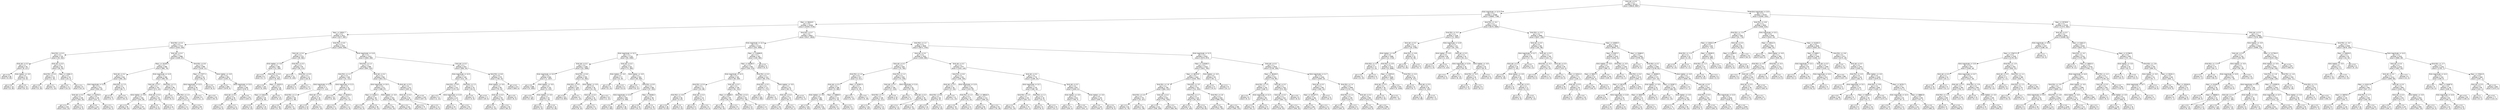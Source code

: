 digraph Tree {
node [shape=box, style="rounded", color="black", fontname="helvetica"] ;
edge [fontname="helvetica"] ;
0 [label="Emb std <= 0.3\ngini = 0.3\nsamples = 30723\nvalue = [39619, 9087]"] ;
1 [label="Emb magnitude <= 12.5\ngini = 0.4\nsamples = 15480\nvalue = [16683, 7786]"] ;
0 -> 1 [labeldistance=2.5, labelangle=45, headlabel="True"] ;
2 [label="Mass <= 28416.9\ngini = 0.5\nsamples = 10264\nvalue = [10404, 5726]"] ;
1 -> 2 ;
3 [label="Mass <= 19331.7\ngini = 0.3\nsamples = 3311\nvalue = [4277, 897]"] ;
2 -> 3 ;
4 [label="Emb PCA <= 0.4\ngini = 0.2\nsamples = 1719\nvalue = [2434, 249]"] ;
3 -> 4 ;
5 [label="Emb PCA <= 0.3\ngini = 0.3\nsamples = 133\nvalue = [34, 162]"] ;
4 -> 5 ;
6 [label="Emb std <= 0.2\ngini = 0.1\nsamples = 94\nvalue = [8, 127]"] ;
5 -> 6 ;
7 [label="gini = 0.0\nsamples = 60\nvalue = [0, 85]"] ;
6 -> 7 ;
8 [label="Emb median <= -0.0\ngini = 0.3\nsamples = 34\nvalue = [8, 42]"] ;
6 -> 8 ;
9 [label="gini = 0.0\nsamples = 19\nvalue = [0, 30]"] ;
8 -> 9 ;
10 [label="gini = 0.5\nsamples = 15\nvalue = [8, 12]"] ;
8 -> 10 ;
11 [label="Emb std <= 0.2\ngini = 0.5\nsamples = 39\nvalue = [26, 35]"] ;
5 -> 11 ;
12 [label="Emb PCA <= 0.4\ngini = 0.1\nsamples = 20\nvalue = [1, 32]"] ;
11 -> 12 ;
13 [label="gini = 0.0\nsamples = 12\nvalue = [0, 19]"] ;
12 -> 13 ;
14 [label="gini = 0.1\nsamples = 8\nvalue = [1, 13]"] ;
12 -> 14 ;
15 [label="Mass <= 13361.2\ngini = 0.2\nsamples = 19\nvalue = [25, 3]"] ;
11 -> 15 ;
16 [label="gini = 0.0\nsamples = 11\nvalue = [15, 0]"] ;
15 -> 16 ;
17 [label="gini = 0.4\nsamples = 8\nvalue = [10, 3]"] ;
15 -> 17 ;
18 [label="Emb std <= 0.2\ngini = 0.1\nsamples = 1586\nvalue = [2400, 87]"] ;
4 -> 18 ;
19 [label="Mass <= 15138.3\ngini = 0.1\nsamples = 690\nvalue = [982, 76]"] ;
18 -> 19 ;
20 [label="Emb std <= 0.2\ngini = 0.1\nsamples = 404\nvalue = [592, 26]"] ;
19 -> 20 ;
21 [label="Emb magnitude <= 11.5\ngini = 0.1\nsamples = 373\nvalue = [554, 19]"] ;
20 -> 21 ;
22 [label="Emb std <= 0.2\ngini = 0.1\nsamples = 228\nvalue = [333, 16]"] ;
21 -> 22 ;
23 [label="gini = 0.1\nsamples = 218\nvalue = [323, 13]"] ;
22 -> 23 ;
24 [label="gini = 0.4\nsamples = 10\nvalue = [10, 3]"] ;
22 -> 24 ;
25 [label="Mass <= 14276.3\ngini = 0.0\nsamples = 145\nvalue = [221, 3]"] ;
21 -> 25 ;
26 [label="gini = 0.0\nsamples = 122\nvalue = [189, 1]"] ;
25 -> 26 ;
27 [label="gini = 0.1\nsamples = 23\nvalue = [32, 2]"] ;
25 -> 27 ;
28 [label="Emb PCA <= 1.3\ngini = 0.3\nsamples = 31\nvalue = [38, 7]"] ;
20 -> 28 ;
29 [label="gini = 0.5\nsamples = 8\nvalue = [5, 7]"] ;
28 -> 29 ;
30 [label="gini = 0.0\nsamples = 23\nvalue = [33, 0]"] ;
28 -> 30 ;
31 [label="Emb magnitude <= 11.6\ngini = 0.2\nsamples = 286\nvalue = [390, 50]"] ;
19 -> 31 ;
32 [label="Emb std <= 0.2\ngini = 0.2\nsamples = 197\nvalue = [271, 43]"] ;
31 -> 32 ;
33 [label="Emb median <= -0.0\ngini = 0.2\nsamples = 162\nvalue = [234, 28]"] ;
32 -> 33 ;
34 [label="gini = 0.3\nsamples = 55\nvalue = [69, 15]"] ;
33 -> 34 ;
35 [label="gini = 0.1\nsamples = 107\nvalue = [165, 13]"] ;
33 -> 35 ;
36 [label="Emb std <= 0.2\ngini = 0.4\nsamples = 35\nvalue = [37, 15]"] ;
32 -> 36 ;
37 [label="gini = 0.5\nsamples = 11\nvalue = [10, 8]"] ;
36 -> 37 ;
38 [label="gini = 0.3\nsamples = 24\nvalue = [27, 7]"] ;
36 -> 38 ;
39 [label="Emb PCA <= 1.1\ngini = 0.1\nsamples = 89\nvalue = [119, 7]"] ;
31 -> 39 ;
40 [label="gini = 0.5\nsamples = 8\nvalue = [6, 5]"] ;
39 -> 40 ;
41 [label="Emb PCA <= 1.4\ngini = 0.0\nsamples = 81\nvalue = [113, 2]"] ;
39 -> 41 ;
42 [label="gini = 0.1\nsamples = 12\nvalue = [16, 1]"] ;
41 -> 42 ;
43 [label="gini = 0.0\nsamples = 69\nvalue = [97, 1]"] ;
41 -> 43 ;
44 [label="Emb PCA <= 0.6\ngini = 0.0\nsamples = 896\nvalue = [1418, 11]"] ;
18 -> 44 ;
45 [label="Mass <= 17077.1\ngini = 0.2\nsamples = 45\nvalue = [64, 6]"] ;
44 -> 45 ;
46 [label="Emb magnitude <= 12.3\ngini = 0.0\nsamples = 36\nvalue = [56, 1]"] ;
45 -> 46 ;
47 [label="gini = 0.2\nsamples = 8\nvalue = [11, 1]"] ;
46 -> 47 ;
48 [label="gini = 0.0\nsamples = 28\nvalue = [45, 0]"] ;
46 -> 48 ;
49 [label="gini = 0.5\nsamples = 9\nvalue = [8, 5]"] ;
45 -> 49 ;
50 [label="Emb median <= -0.0\ngini = 0.0\nsamples = 851\nvalue = [1354, 5]"] ;
44 -> 50 ;
51 [label="gini = 0.0\nsamples = 682\nvalue = [1076, 0]"] ;
50 -> 51 ;
52 [label="Emb magnitude <= 12.0\ngini = 0.0\nsamples = 169\nvalue = [278, 5]"] ;
50 -> 52 ;
53 [label="Emb std <= 0.2\ngini = 0.2\nsamples = 35\nvalue = [49, 5]"] ;
52 -> 53 ;
54 [label="gini = 0.0\nsamples = 14\nvalue = [20, 0]"] ;
53 -> 54 ;
55 [label="gini = 0.3\nsamples = 21\nvalue = [29, 5]"] ;
53 -> 55 ;
56 [label="gini = 0.0\nsamples = 134\nvalue = [229, 0]"] ;
52 -> 56 ;
57 [label="Emb PCA <= 0.5\ngini = 0.4\nsamples = 1592\nvalue = [1843, 648]"] ;
3 -> 57 ;
58 [label="Emb std <= 0.2\ngini = 0.2\nsamples = 279\nvalue = [39, 382]"] ;
57 -> 58 ;
59 [label="Emb median <= -0.0\ngini = 0.1\nsamples = 186\nvalue = [11, 269]"] ;
58 -> 59 ;
60 [label="gini = 0.5\nsamples = 8\nvalue = [5, 7]"] ;
59 -> 60 ;
61 [label="Emb PCA <= 0.4\ngini = 0.0\nsamples = 178\nvalue = [6, 262]"] ;
59 -> 61 ;
62 [label="gini = 0.0\nsamples = 135\nvalue = [0, 204]"] ;
61 -> 62 ;
63 [label="Mass <= 24323.4\ngini = 0.2\nsamples = 43\nvalue = [6, 58]"] ;
61 -> 63 ;
64 [label="Mass <= 21613.9\ngini = 0.2\nsamples = 29\nvalue = [6, 36]"] ;
63 -> 64 ;
65 [label="gini = 0.0\nsamples = 10\nvalue = [0, 15]"] ;
64 -> 65 ;
66 [label="gini = 0.3\nsamples = 19\nvalue = [6, 21]"] ;
64 -> 66 ;
67 [label="gini = 0.0\nsamples = 14\nvalue = [0, 22]"] ;
63 -> 67 ;
68 [label="Emb PCA <= 0.2\ngini = 0.3\nsamples = 93\nvalue = [28, 113]"] ;
58 -> 68 ;
69 [label="gini = 0.0\nsamples = 70\nvalue = [0, 105]"] ;
68 -> 69 ;
70 [label="Emb PCA <= 0.3\ngini = 0.3\nsamples = 23\nvalue = [28, 8]"] ;
68 -> 70 ;
71 [label="gini = 0.5\nsamples = 9\nvalue = [6, 7]"] ;
70 -> 71 ;
72 [label="gini = 0.1\nsamples = 14\nvalue = [22, 1]"] ;
70 -> 72 ;
73 [label="Emb magnitude <= 11.8\ngini = 0.2\nsamples = 1313\nvalue = [1804, 266]"] ;
57 -> 73 ;
74 [label="Emb PCA <= 1.4\ngini = 0.3\nsamples = 689\nvalue = [854, 232]"] ;
73 -> 74 ;
75 [label="Emb PCA <= 1.2\ngini = 0.3\nsamples = 108\nvalue = [31, 141]"] ;
74 -> 75 ;
76 [label="Emb magnitude <= 11.8\ngini = 0.1\nsamples = 77\nvalue = [7, 113]"] ;
75 -> 76 ;
77 [label="Emb PCA <= 1.1\ngini = 0.0\nsamples = 59\nvalue = [1, 89]"] ;
76 -> 77 ;
78 [label="gini = 0.0\nsamples = 50\nvalue = [0, 79]"] ;
77 -> 78 ;
79 [label="gini = 0.2\nsamples = 9\nvalue = [1, 10]"] ;
77 -> 79 ;
80 [label="Emb std <= 0.2\ngini = 0.3\nsamples = 18\nvalue = [6, 24]"] ;
76 -> 80 ;
81 [label="gini = 0.5\nsamples = 10\nvalue = [5, 9]"] ;
80 -> 81 ;
82 [label="gini = 0.1\nsamples = 8\nvalue = [1, 15]"] ;
80 -> 82 ;
83 [label="Emb magnitude <= 11.3\ngini = 0.5\nsamples = 31\nvalue = [24, 28]"] ;
75 -> 83 ;
84 [label="gini = 0.0\nsamples = 10\nvalue = [0, 16]"] ;
83 -> 84 ;
85 [label="Mass <= 25153.2\ngini = 0.4\nsamples = 21\nvalue = [24, 12]"] ;
83 -> 85 ;
86 [label="gini = 0.3\nsamples = 9\nvalue = [12, 3]"] ;
85 -> 86 ;
87 [label="gini = 0.5\nsamples = 12\nvalue = [12, 9]"] ;
85 -> 87 ;
88 [label="Emb std <= 0.2\ngini = 0.2\nsamples = 581\nvalue = [823, 91]"] ;
74 -> 88 ;
89 [label="Emb magnitude <= 10.4\ngini = 0.3\nsamples = 371\nvalue = [488, 87]"] ;
88 -> 89 ;
90 [label="Mass <= 21644.1\ngini = 0.4\nsamples = 48\nvalue = [54, 22]"] ;
89 -> 90 ;
91 [label="gini = 0.0\nsamples = 12\nvalue = [22, 0]"] ;
90 -> 91 ;
92 [label="gini = 0.5\nsamples = 36\nvalue = [32, 22]"] ;
90 -> 92 ;
93 [label="Emb median <= -0.0\ngini = 0.2\nsamples = 323\nvalue = [434, 65]"] ;
89 -> 93 ;
94 [label="gini = 0.3\nsamples = 99\nvalue = [132, 32]"] ;
93 -> 94 ;
95 [label="gini = 0.2\nsamples = 224\nvalue = [302, 33]"] ;
93 -> 95 ;
96 [label="Emb std <= 0.2\ngini = 0.0\nsamples = 210\nvalue = [335, 4]"] ;
88 -> 96 ;
97 [label="Emb std <= 0.2\ngini = 0.1\nsamples = 82\nvalue = [128, 4]"] ;
96 -> 97 ;
98 [label="gini = 0.0\nsamples = 70\nvalue = [112, 1]"] ;
97 -> 98 ;
99 [label="gini = 0.3\nsamples = 12\nvalue = [16, 3]"] ;
97 -> 99 ;
100 [label="gini = 0.0\nsamples = 128\nvalue = [207, 0]"] ;
96 -> 100 ;
101 [label="Emb std <= 0.2\ngini = 0.1\nsamples = 624\nvalue = [950, 34]"] ;
73 -> 101 ;
102 [label="Emb magnitude <= 12.0\ngini = 0.2\nsamples = 149\nvalue = [212, 19]"] ;
101 -> 102 ;
103 [label="Emb PCA <= 0.9\ngini = 0.1\nsamples = 124\nvalue = [179, 13]"] ;
102 -> 103 ;
104 [label="gini = 0.2\nsamples = 11\nvalue = [2, 12]"] ;
103 -> 104 ;
105 [label="Emb magnitude <= 11.9\ngini = 0.0\nsamples = 113\nvalue = [177, 1]"] ;
103 -> 105 ;
106 [label="gini = 0.1\nsamples = 20\nvalue = [33, 1]"] ;
105 -> 106 ;
107 [label="gini = 0.0\nsamples = 93\nvalue = [144, 0]"] ;
105 -> 107 ;
108 [label="Emb PCA <= 1.2\ngini = 0.3\nsamples = 25\nvalue = [33, 6]"] ;
102 -> 108 ;
109 [label="gini = 0.5\nsamples = 8\nvalue = [4, 6]"] ;
108 -> 109 ;
110 [label="gini = 0.0\nsamples = 17\nvalue = [29, 0]"] ;
108 -> 110 ;
111 [label="Emb PCA <= 0.8\ngini = 0.0\nsamples = 475\nvalue = [738, 15]"] ;
101 -> 111 ;
112 [label="Emb median <= -0.0\ngini = 0.3\nsamples = 58\nvalue = [79, 15]"] ;
111 -> 112 ;
113 [label="Emb std <= 0.2\ngini = 0.2\nsamples = 50\nvalue = [73, 10]"] ;
112 -> 113 ;
114 [label="gini = 0.5\nsamples = 14\nvalue = [13, 10]"] ;
113 -> 114 ;
115 [label="gini = 0.0\nsamples = 36\nvalue = [60, 0]"] ;
113 -> 115 ;
116 [label="gini = 0.5\nsamples = 8\nvalue = [6, 5]"] ;
112 -> 116 ;
117 [label="gini = 0.0\nsamples = 417\nvalue = [659, 0]"] ;
111 -> 117 ;
118 [label="Emb PCA <= 0.7\ngini = 0.5\nsamples = 6953\nvalue = [6127, 4829]"] ;
2 -> 118 ;
119 [label="Emb magnitude <= 12.4\ngini = 0.1\nsamples = 2118\nvalue = [253, 3066]"] ;
118 -> 119 ;
120 [label="Emb magnitude <= 12.2\ngini = 0.1\nsamples = 1716\nvalue = [94, 2583]"] ;
119 -> 120 ;
121 [label="Emb std <= 0.2\ngini = 0.0\nsamples = 1295\nvalue = [23, 1999]"] ;
120 -> 121 ;
122 [label="Emb magnitude <= 12.0\ngini = 0.0\nsamples = 840\nvalue = [1, 1307]"] ;
121 -> 122 ;
123 [label="gini = 0.0\nsamples = 698\nvalue = [0, 1092]"] ;
122 -> 123 ;
124 [label="Emb median <= -0.0\ngini = 0.0\nsamples = 142\nvalue = [1, 215]"] ;
122 -> 124 ;
125 [label="gini = 0.0\nsamples = 119\nvalue = [0, 181]"] ;
124 -> 125 ;
126 [label="Emb median <= -0.0\ngini = 0.1\nsamples = 23\nvalue = [1, 34]"] ;
124 -> 126 ;
127 [label="gini = 0.2\nsamples = 8\nvalue = [1, 8]"] ;
126 -> 127 ;
128 [label="gini = 0.0\nsamples = 15\nvalue = [0, 26]"] ;
126 -> 128 ;
129 [label="Emb PCA <= 0.6\ngini = 0.1\nsamples = 455\nvalue = [22, 692]"] ;
121 -> 129 ;
130 [label="Emb PCA <= 0.5\ngini = 0.0\nsamples = 429\nvalue = [1, 667]"] ;
129 -> 130 ;
131 [label="gini = 0.0\nsamples = 421\nvalue = [0, 654]"] ;
130 -> 131 ;
132 [label="gini = 0.1\nsamples = 8\nvalue = [1, 13]"] ;
130 -> 132 ;
133 [label="Emb median <= -0.0\ngini = 0.5\nsamples = 26\nvalue = [21, 25]"] ;
129 -> 133 ;
134 [label="Emb std <= 0.2\ngini = 0.5\nsamples = 16\nvalue = [19, 13]"] ;
133 -> 134 ;
135 [label="gini = 0.5\nsamples = 8\nvalue = [8, 10]"] ;
134 -> 135 ;
136 [label="gini = 0.3\nsamples = 8\nvalue = [11, 3]"] ;
134 -> 136 ;
137 [label="gini = 0.2\nsamples = 10\nvalue = [2, 12]"] ;
133 -> 137 ;
138 [label="Emb std <= 0.2\ngini = 0.2\nsamples = 421\nvalue = [71, 584]"] ;
120 -> 138 ;
139 [label="Emb median <= -0.0\ngini = 0.4\nsamples = 17\nvalue = [6, 20]"] ;
138 -> 139 ;
140 [label="gini = 0.0\nsamples = 9\nvalue = [0, 14]"] ;
139 -> 140 ;
141 [label="gini = 0.5\nsamples = 8\nvalue = [6, 6]"] ;
139 -> 141 ;
142 [label="Emb median <= -0.0\ngini = 0.2\nsamples = 404\nvalue = [65, 564]"] ;
138 -> 142 ;
143 [label="gini = 0.5\nsamples = 11\nvalue = [8, 11]"] ;
142 -> 143 ;
144 [label="Emb PCA <= 0.5\ngini = 0.2\nsamples = 393\nvalue = [57, 553]"] ;
142 -> 144 ;
145 [label="Emb magnitude <= 12.3\ngini = 0.0\nsamples = 355\nvalue = [5, 548]"] ;
144 -> 145 ;
146 [label="gini = 0.0\nsamples = 319\nvalue = [3, 493]"] ;
145 -> 146 ;
147 [label="gini = 0.1\nsamples = 36\nvalue = [2, 55]"] ;
145 -> 147 ;
148 [label="Mass <= 50336.2\ngini = 0.2\nsamples = 38\nvalue = [52, 5]"] ;
144 -> 148 ;
149 [label="gini = 0.0\nsamples = 20\nvalue = [31, 0]"] ;
148 -> 149 ;
150 [label="gini = 0.3\nsamples = 18\nvalue = [21, 5]"] ;
148 -> 150 ;
151 [label="Mass <= 114608.8\ngini = 0.4\nsamples = 402\nvalue = [159, 483]"] ;
119 -> 151 ;
152 [label="Mass <= 46459.3\ngini = 0.4\nsamples = 394\nvalue = [150, 479]"] ;
151 -> 152 ;
153 [label="Emb magnitude <= 12.4\ngini = 0.4\nsamples = 181\nvalue = [84, 200]"] ;
152 -> 153 ;
154 [label="Emb PCA <= 0.4\ngini = 0.3\nsamples = 72\nvalue = [23, 98]"] ;
153 -> 154 ;
155 [label="Emb PCA <= -0.0\ngini = 0.1\nsamples = 56\nvalue = [4, 97]"] ;
154 -> 155 ;
156 [label="gini = 0.0\nsamples = 46\nvalue = [0, 83]"] ;
155 -> 156 ;
157 [label="gini = 0.3\nsamples = 10\nvalue = [4, 14]"] ;
155 -> 157 ;
158 [label="Emb std <= 0.2\ngini = 0.1\nsamples = 16\nvalue = [19, 1]"] ;
154 -> 158 ;
159 [label="gini = 0.2\nsamples = 8\nvalue = [9, 1]"] ;
158 -> 159 ;
160 [label="gini = 0.0\nsamples = 8\nvalue = [10, 0]"] ;
158 -> 160 ;
161 [label="Emb std <= 0.2\ngini = 0.5\nsamples = 109\nvalue = [61, 102]"] ;
153 -> 161 ;
162 [label="Mass <= 43999.0\ngini = 0.5\nsamples = 59\nvalue = [44, 44]"] ;
161 -> 162 ;
163 [label="gini = 0.5\nsamples = 50\nvalue = [32, 42]"] ;
162 -> 163 ;
164 [label="gini = 0.2\nsamples = 9\nvalue = [12, 2]"] ;
162 -> 164 ;
165 [label="Emb PCA <= 0.2\ngini = 0.4\nsamples = 50\nvalue = [17, 58]"] ;
161 -> 165 ;
166 [label="gini = 0.0\nsamples = 37\nvalue = [0, 57]"] ;
165 -> 166 ;
167 [label="gini = 0.1\nsamples = 13\nvalue = [17, 1]"] ;
165 -> 167 ;
168 [label="Emb PCA <= 0.3\ngini = 0.3\nsamples = 213\nvalue = [66, 279]"] ;
152 -> 168 ;
169 [label="Emb PCA <= 0.1\ngini = 0.0\nsamples = 171\nvalue = [1, 274]"] ;
168 -> 169 ;
170 [label="gini = 0.0\nsamples = 163\nvalue = [0, 260]"] ;
169 -> 170 ;
171 [label="gini = 0.1\nsamples = 8\nvalue = [1, 14]"] ;
169 -> 171 ;
172 [label="Emb median <= -0.0\ngini = 0.1\nsamples = 42\nvalue = [65, 5]"] ;
168 -> 172 ;
173 [label="Emb std <= 0.2\ngini = 0.0\nsamples = 34\nvalue = [54, 1]"] ;
172 -> 173 ;
174 [label="gini = 0.0\nsamples = 26\nvalue = [44, 0]"] ;
173 -> 174 ;
175 [label="gini = 0.2\nsamples = 8\nvalue = [10, 1]"] ;
173 -> 175 ;
176 [label="gini = 0.4\nsamples = 8\nvalue = [11, 4]"] ;
172 -> 176 ;
177 [label="gini = 0.4\nsamples = 8\nvalue = [9, 4]"] ;
151 -> 177 ;
178 [label="Emb PCA <= 1.4\ngini = 0.4\nsamples = 4835\nvalue = [5874, 1763]"] ;
118 -> 178 ;
179 [label="Emb std <= 0.2\ngini = 0.5\nsamples = 1503\nvalue = [1504, 890]"] ;
178 -> 179 ;
180 [label="Emb std <= 0.2\ngini = 0.2\nsamples = 526\nvalue = [79, 760]"] ;
179 -> 180 ;
181 [label="Emb PCA <= 1.3\ngini = 0.0\nsamples = 317\nvalue = [5, 511]"] ;
180 -> 181 ;
182 [label="Emb std <= 0.2\ngini = 0.0\nsamples = 298\nvalue = [3, 480]"] ;
181 -> 182 ;
183 [label="Emb median <= -0.0\ngini = 0.0\nsamples = 282\nvalue = [1, 456]"] ;
182 -> 183 ;
184 [label="gini = 0.0\nsamples = 201\nvalue = [0, 331]"] ;
183 -> 184 ;
185 [label="gini = 0.0\nsamples = 81\nvalue = [1, 125]"] ;
183 -> 185 ;
186 [label="Mass <= 43809.5\ngini = 0.1\nsamples = 16\nvalue = [2, 24]"] ;
182 -> 186 ;
187 [label="gini = 0.0\nsamples = 8\nvalue = [0, 13]"] ;
186 -> 187 ;
188 [label="gini = 0.3\nsamples = 8\nvalue = [2, 11]"] ;
186 -> 188 ;
189 [label="Mass <= 42352.4\ngini = 0.1\nsamples = 19\nvalue = [2, 31]"] ;
181 -> 189 ;
190 [label="gini = 0.2\nsamples = 8\nvalue = [2, 13]"] ;
189 -> 190 ;
191 [label="gini = 0.0\nsamples = 11\nvalue = [0, 18]"] ;
189 -> 191 ;
192 [label="Emb PCA <= 1.2\ngini = 0.4\nsamples = 209\nvalue = [74, 249]"] ;
180 -> 192 ;
193 [label="Emb std <= 0.2\ngini = 0.1\nsamples = 156\nvalue = [17, 219]"] ;
192 -> 193 ;
194 [label="Emb PCA <= 1.1\ngini = 0.1\nsamples = 146\nvalue = [12, 211]"] ;
193 -> 194 ;
195 [label="gini = 0.1\nsamples = 131\nvalue = [6, 197]"] ;
194 -> 195 ;
196 [label="gini = 0.4\nsamples = 15\nvalue = [6, 14]"] ;
194 -> 196 ;
197 [label="gini = 0.5\nsamples = 10\nvalue = [5, 8]"] ;
193 -> 197 ;
198 [label="Emb magnitude <= 11.6\ngini = 0.5\nsamples = 53\nvalue = [57, 30]"] ;
192 -> 198 ;
199 [label="gini = 0.2\nsamples = 8\nvalue = [14, 2]"] ;
198 -> 199 ;
200 [label="Emb std <= 0.2\ngini = 0.5\nsamples = 45\nvalue = [43, 28]"] ;
198 -> 200 ;
201 [label="gini = 0.4\nsamples = 11\nvalue = [6, 13]"] ;
200 -> 201 ;
202 [label="gini = 0.4\nsamples = 34\nvalue = [37, 15]"] ;
200 -> 202 ;
203 [label="Emb std <= 0.2\ngini = 0.2\nsamples = 977\nvalue = [1425, 130]"] ;
179 -> 203 ;
204 [label="Emb PCA <= 0.9\ngini = 0.4\nsamples = 201\nvalue = [236, 105]"] ;
203 -> 204 ;
205 [label="Emb std <= 0.2\ngini = 0.4\nsamples = 40\nvalue = [17, 50]"] ;
204 -> 205 ;
206 [label="Emb PCA <= 0.8\ngini = 0.2\nsamples = 28\nvalue = [6, 37]"] ;
205 -> 206 ;
207 [label="gini = 0.0\nsamples = 15\nvalue = [0, 27]"] ;
206 -> 207 ;
208 [label="gini = 0.5\nsamples = 13\nvalue = [6, 10]"] ;
206 -> 208 ;
209 [label="gini = 0.5\nsamples = 12\nvalue = [11, 13]"] ;
205 -> 209 ;
210 [label="Emb magnitude <= 11.9\ngini = 0.3\nsamples = 161\nvalue = [219, 55]"] ;
204 -> 210 ;
211 [label="Emb PCA <= 1.2\ngini = 0.5\nsamples = 47\nvalue = [51, 32]"] ;
210 -> 211 ;
212 [label="gini = 0.5\nsamples = 33\nvalue = [31, 31]"] ;
211 -> 212 ;
213 [label="gini = 0.1\nsamples = 14\nvalue = [20, 1]"] ;
211 -> 213 ;
214 [label="Mass <= 49916.3\ngini = 0.2\nsamples = 114\nvalue = [168, 23]"] ;
210 -> 214 ;
215 [label="gini = 0.1\nsamples = 60\nvalue = [90, 5]"] ;
214 -> 215 ;
216 [label="gini = 0.3\nsamples = 54\nvalue = [78, 18]"] ;
214 -> 216 ;
217 [label="Emb std <= 0.2\ngini = 0.0\nsamples = 776\nvalue = [1189, 25]"] ;
203 -> 217 ;
218 [label="Emb magnitude <= 12.1\ngini = 0.1\nsamples = 119\nvalue = [185, 16]"] ;
217 -> 218 ;
219 [label="Emb PCA <= 1.0\ngini = 0.1\nsamples = 101\nvalue = [163, 11]"] ;
218 -> 219 ;
220 [label="gini = 0.3\nsamples = 31\nvalue = [41, 10]"] ;
219 -> 220 ;
221 [label="gini = 0.0\nsamples = 70\nvalue = [122, 1]"] ;
219 -> 221 ;
222 [label="Emb PCA <= 1.1\ngini = 0.3\nsamples = 18\nvalue = [22, 5]"] ;
218 -> 222 ;
223 [label="gini = 0.4\nsamples = 8\nvalue = [9, 4]"] ;
222 -> 223 ;
224 [label="gini = 0.1\nsamples = 10\nvalue = [13, 1]"] ;
222 -> 224 ;
225 [label="Emb std <= 0.2\ngini = 0.0\nsamples = 657\nvalue = [1004, 9]"] ;
217 -> 225 ;
226 [label="Emb median <= -0.0\ngini = 0.0\nsamples = 524\nvalue = [795, 5]"] ;
225 -> 226 ;
227 [label="gini = 0.0\nsamples = 177\nvalue = [254, 4]"] ;
226 -> 227 ;
228 [label="gini = 0.0\nsamples = 347\nvalue = [541, 1]"] ;
226 -> 228 ;
229 [label="Emb median <= -0.0\ngini = 0.0\nsamples = 133\nvalue = [209, 4]"] ;
225 -> 229 ;
230 [label="gini = 0.0\nsamples = 125\nvalue = [200, 1]"] ;
229 -> 230 ;
231 [label="gini = 0.4\nsamples = 8\nvalue = [9, 3]"] ;
229 -> 231 ;
232 [label="Emb magnitude <= 11.3\ngini = 0.3\nsamples = 3332\nvalue = [4370, 873]"] ;
178 -> 232 ;
233 [label="Mass <= 115336.0\ngini = 0.4\nsamples = 1516\nvalue = [1621, 765]"] ;
232 -> 233 ;
234 [label="Mass <= 48110.9\ngini = 0.4\nsamples = 1461\nvalue = [1528, 764]"] ;
233 -> 234 ;
235 [label="Emb PCA <= 1.8\ngini = 0.4\nsamples = 709\nvalue = [806, 310]"] ;
234 -> 235 ;
236 [label="Emb PCA <= 1.6\ngini = 0.2\nsamples = 78\nvalue = [15, 107]"] ;
235 -> 236 ;
237 [label="gini = 0.1\nsamples = 52\nvalue = [4, 79]"] ;
236 -> 237 ;
238 [label="gini = 0.4\nsamples = 26\nvalue = [11, 28]"] ;
236 -> 238 ;
239 [label="Emb std <= 0.2\ngini = 0.3\nsamples = 631\nvalue = [791, 203]"] ;
235 -> 239 ;
240 [label="gini = 0.5\nsamples = 214\nvalue = [208, 109]"] ;
239 -> 240 ;
241 [label="gini = 0.2\nsamples = 417\nvalue = [583, 94]"] ;
239 -> 241 ;
242 [label="Emb PCA <= 1.8\ngini = 0.5\nsamples = 752\nvalue = [722, 454]"] ;
234 -> 242 ;
243 [label="Emb PCA <= 1.7\ngini = 0.2\nsamples = 126\nvalue = [26, 162]"] ;
242 -> 243 ;
244 [label="gini = 0.0\nsamples = 70\nvalue = [0, 100]"] ;
243 -> 244 ;
245 [label="gini = 0.4\nsamples = 56\nvalue = [26, 62]"] ;
243 -> 245 ;
246 [label="Emb PCA <= 2.8\ngini = 0.4\nsamples = 626\nvalue = [696, 292]"] ;
242 -> 246 ;
247 [label="gini = 0.5\nsamples = 260\nvalue = [231, 191]"] ;
246 -> 247 ;
248 [label="gini = 0.3\nsamples = 366\nvalue = [465, 101]"] ;
246 -> 248 ;
249 [label="Emb median <= -0.0\ngini = 0.0\nsamples = 55\nvalue = [93, 1]"] ;
233 -> 249 ;
250 [label="gini = 0.0\nsamples = 47\nvalue = [79, 0]"] ;
249 -> 250 ;
251 [label="gini = 0.1\nsamples = 8\nvalue = [14, 1]"] ;
249 -> 251 ;
252 [label="Emb std <= 0.2\ngini = 0.1\nsamples = 1816\nvalue = [2749, 108]"] ;
232 -> 252 ;
253 [label="Mass <= 36100.0\ngini = 0.2\nsamples = 522\nvalue = [740, 85]"] ;
252 -> 253 ;
254 [label="Emb PCA <= 1.5\ngini = 0.1\nsamples = 104\nvalue = [168, 5]"] ;
253 -> 254 ;
255 [label="gini = 0.4\nsamples = 8\nvalue = [9, 3]"] ;
254 -> 255 ;
256 [label="Emb magnitude <= 11.4\ngini = 0.0\nsamples = 96\nvalue = [159, 2]"] ;
254 -> 256 ;
257 [label="gini = 0.1\nsamples = 39\nvalue = [61, 2]"] ;
256 -> 257 ;
258 [label="gini = 0.0\nsamples = 57\nvalue = [98, 0]"] ;
256 -> 258 ;
259 [label="Emb std <= 0.2\ngini = 0.2\nsamples = 418\nvalue = [572, 80]"] ;
253 -> 259 ;
260 [label="Emb std <= 0.2\ngini = 0.2\nsamples = 410\nvalue = [564, 74]"] ;
259 -> 260 ;
261 [label="gini = 0.3\nsamples = 161\nvalue = [218, 42]"] ;
260 -> 261 ;
262 [label="gini = 0.2\nsamples = 249\nvalue = [346, 32]"] ;
260 -> 262 ;
263 [label="gini = 0.5\nsamples = 8\nvalue = [8, 6]"] ;
259 -> 263 ;
264 [label="Emb magnitude <= 11.7\ngini = 0.0\nsamples = 1294\nvalue = [2009, 23]"] ;
252 -> 264 ;
265 [label="Emb std <= 0.2\ngini = 0.1\nsamples = 195\nvalue = [285, 10]"] ;
264 -> 265 ;
266 [label="Mass <= 107107.5\ngini = 0.0\nsamples = 181\nvalue = [266, 7]"] ;
265 -> 266 ;
267 [label="gini = 0.0\nsamples = 160\nvalue = [237, 3]"] ;
266 -> 267 ;
268 [label="gini = 0.2\nsamples = 21\nvalue = [29, 4]"] ;
266 -> 268 ;
269 [label="gini = 0.2\nsamples = 14\nvalue = [19, 3]"] ;
265 -> 269 ;
270 [label="Emb PCA <= 1.4\ngini = 0.0\nsamples = 1099\nvalue = [1724, 13]"] ;
264 -> 270 ;
271 [label="Emb PCA <= 1.4\ngini = 0.0\nsamples = 139\nvalue = [210, 5]"] ;
270 -> 271 ;
272 [label="gini = 0.0\nsamples = 131\nvalue = [200, 3]"] ;
271 -> 272 ;
273 [label="gini = 0.3\nsamples = 8\nvalue = [10, 2]"] ;
271 -> 273 ;
274 [label="Emb std <= 0.2\ngini = 0.0\nsamples = 960\nvalue = [1514, 8]"] ;
270 -> 274 ;
275 [label="gini = 0.0\nsamples = 264\nvalue = [410, 6]"] ;
274 -> 275 ;
276 [label="gini = 0.0\nsamples = 696\nvalue = [1104, 2]"] ;
274 -> 276 ;
277 [label="Emb PCA <= -0.2\ngini = 0.4\nsamples = 5216\nvalue = [6279, 2060]"] ;
1 -> 277 ;
278 [label="Emb PCA <= -0.4\ngini = 0.1\nsamples = 1236\nvalue = [72, 1901]"] ;
277 -> 278 ;
279 [label="Emb std <= 0.3\ngini = 0.0\nsamples = 1112\nvalue = [18, 1756]"] ;
278 -> 279 ;
280 [label="Emb median <= -0.0\ngini = 0.0\nsamples = 1089\nvalue = [12, 1720]"] ;
279 -> 280 ;
281 [label="Emb PCA <= -0.7\ngini = 0.2\nsamples = 17\nvalue = [3, 22]"] ;
280 -> 281 ;
282 [label="gini = 0.0\nsamples = 9\nvalue = [0, 15]"] ;
281 -> 282 ;
283 [label="gini = 0.4\nsamples = 8\nvalue = [3, 7]"] ;
281 -> 283 ;
284 [label="Emb PCA <= -0.5\ngini = 0.0\nsamples = 1072\nvalue = [9, 1698]"] ;
280 -> 284 ;
285 [label="Mass <= 12973.0\ngini = 0.0\nsamples = 1009\nvalue = [1, 1591]"] ;
284 -> 285 ;
286 [label="Emb std <= 0.3\ngini = 0.0\nsamples = 30\nvalue = [1, 42]"] ;
285 -> 286 ;
287 [label="gini = 0.0\nsamples = 21\nvalue = [0, 32]"] ;
286 -> 287 ;
288 [label="gini = 0.2\nsamples = 9\nvalue = [1, 10]"] ;
286 -> 288 ;
289 [label="gini = 0.0\nsamples = 979\nvalue = [0, 1549]"] ;
285 -> 289 ;
290 [label="Emb PCA <= -0.4\ngini = 0.1\nsamples = 63\nvalue = [8, 107]"] ;
284 -> 290 ;
291 [label="gini = 0.5\nsamples = 8\nvalue = [6, 7]"] ;
290 -> 291 ;
292 [label="Emb std <= 0.3\ngini = 0.0\nsamples = 55\nvalue = [2, 100]"] ;
290 -> 292 ;
293 [label="gini = 0.0\nsamples = 46\nvalue = [0, 89]"] ;
292 -> 293 ;
294 [label="gini = 0.3\nsamples = 9\nvalue = [2, 11]"] ;
292 -> 294 ;
295 [label="Emb PCA <= -0.8\ngini = 0.2\nsamples = 23\nvalue = [6, 36]"] ;
279 -> 295 ;
296 [label="gini = 0.0\nsamples = 15\nvalue = [0, 29]"] ;
295 -> 296 ;
297 [label="gini = 0.5\nsamples = 8\nvalue = [6, 7]"] ;
295 -> 297 ;
298 [label="Emb magnitude <= 12.8\ngini = 0.4\nsamples = 124\nvalue = [54, 145]"] ;
278 -> 298 ;
299 [label="Emb median <= -0.0\ngini = 0.0\nsamples = 80\nvalue = [1, 124]"] ;
298 -> 299 ;
300 [label="gini = 0.2\nsamples = 8\nvalue = [1, 9]"] ;
299 -> 300 ;
301 [label="gini = 0.0\nsamples = 72\nvalue = [0, 115]"] ;
299 -> 301 ;
302 [label="Emb std <= 0.3\ngini = 0.4\nsamples = 44\nvalue = [53, 21]"] ;
298 -> 302 ;
303 [label="Emb magnitude <= 12.9\ngini = 0.5\nsamples = 18\nvalue = [18, 15]"] ;
302 -> 303 ;
304 [label="gini = 0.4\nsamples = 8\nvalue = [10, 5]"] ;
303 -> 304 ;
305 [label="gini = 0.5\nsamples = 10\nvalue = [8, 10]"] ;
303 -> 305 ;
306 [label="Emb median <= -0.0\ngini = 0.2\nsamples = 26\nvalue = [35, 6]"] ;
302 -> 306 ;
307 [label="Emb PCA <= -0.3\ngini = 0.1\nsamples = 18\nvalue = [25, 1]"] ;
306 -> 307 ;
308 [label="gini = 0.0\nsamples = 10\nvalue = [17, 0]"] ;
307 -> 308 ;
309 [label="gini = 0.2\nsamples = 8\nvalue = [8, 1]"] ;
307 -> 309 ;
310 [label="gini = 0.4\nsamples = 8\nvalue = [10, 5]"] ;
306 -> 310 ;
311 [label="Emb PCA <= -0.1\ngini = 0.0\nsamples = 3980\nvalue = [6207, 159]"] ;
277 -> 311 ;
312 [label="Emb std <= 0.3\ngini = 0.5\nsamples = 160\nvalue = [161, 88]"] ;
311 -> 312 ;
313 [label="Emb magnitude <= 12.7\ngini = 0.3\nsamples = 55\nvalue = [17, 71]"] ;
312 -> 313 ;
314 [label="Emb std <= 0.2\ngini = 0.2\nsamples = 45\nvalue = [7, 60]"] ;
313 -> 314 ;
315 [label="gini = 0.0\nsamples = 20\nvalue = [0, 28]"] ;
314 -> 315 ;
316 [label="Emb median <= -0.0\ngini = 0.3\nsamples = 25\nvalue = [7, 32]"] ;
314 -> 316 ;
317 [label="gini = 0.4\nsamples = 8\nvalue = [4, 9]"] ;
316 -> 317 ;
318 [label="Emb std <= 0.2\ngini = 0.2\nsamples = 17\nvalue = [3, 23]"] ;
316 -> 318 ;
319 [label="gini = 0.4\nsamples = 8\nvalue = [3, 9]"] ;
318 -> 319 ;
320 [label="gini = 0.0\nsamples = 9\nvalue = [0, 14]"] ;
318 -> 320 ;
321 [label="gini = 0.5\nsamples = 10\nvalue = [10, 11]"] ;
313 -> 321 ;
322 [label="Emb std <= 0.3\ngini = 0.2\nsamples = 105\nvalue = [144, 17]"] ;
312 -> 322 ;
323 [label="Emb PCA <= -0.2\ngini = 0.5\nsamples = 20\nvalue = [19, 13]"] ;
322 -> 323 ;
324 [label="gini = 0.5\nsamples = 9\nvalue = [6, 9]"] ;
323 -> 324 ;
325 [label="gini = 0.4\nsamples = 11\nvalue = [13, 4]"] ;
323 -> 325 ;
326 [label="Emb std <= 0.3\ngini = 0.1\nsamples = 85\nvalue = [125, 4]"] ;
322 -> 326 ;
327 [label="gini = 0.2\nsamples = 13\nvalue = [19, 3]"] ;
326 -> 327 ;
328 [label="Mass <= 31512.4\ngini = 0.0\nsamples = 72\nvalue = [106, 1]"] ;
326 -> 328 ;
329 [label="gini = 0.0\nsamples = 46\nvalue = [76, 0]"] ;
328 -> 329 ;
330 [label="Emb std <= 0.3\ngini = 0.1\nsamples = 26\nvalue = [30, 1]"] ;
328 -> 330 ;
331 [label="gini = 0.2\nsamples = 8\nvalue = [8, 1]"] ;
330 -> 331 ;
332 [label="gini = 0.0\nsamples = 18\nvalue = [22, 0]"] ;
330 -> 332 ;
333 [label="Mass <= 23355.5\ngini = 0.0\nsamples = 3820\nvalue = [6046, 71]"] ;
311 -> 333 ;
334 [label="Mass <= 9197.2\ngini = 0.0\nsamples = 1420\nvalue = [2291, 6]"] ;
333 -> 334 ;
335 [label="Emb median <= -0.0\ngini = 0.0\nsamples = 237\nvalue = [380, 3]"] ;
334 -> 335 ;
336 [label="Mass <= 9051.2\ngini = 0.0\nsamples = 97\nvalue = [150, 3]"] ;
335 -> 336 ;
337 [label="gini = 0.0\nsamples = 89\nvalue = [140, 0]"] ;
336 -> 337 ;
338 [label="gini = 0.4\nsamples = 8\nvalue = [10, 3]"] ;
336 -> 338 ;
339 [label="gini = 0.0\nsamples = 140\nvalue = [230, 0]"] ;
335 -> 339 ;
340 [label="Emb PCA <= -0.0\ngini = 0.0\nsamples = 1183\nvalue = [1911, 3]"] ;
334 -> 340 ;
341 [label="gini = 0.2\nsamples = 8\nvalue = [10, 1]"] ;
340 -> 341 ;
342 [label="Emb PCA <= 0.2\ngini = 0.0\nsamples = 1175\nvalue = [1901, 2]"] ;
340 -> 342 ;
343 [label="Mass <= 18115.9\ngini = 0.0\nsamples = 124\nvalue = [185, 2]"] ;
342 -> 343 ;
344 [label="gini = 0.0\nsamples = 91\nvalue = [133, 0]"] ;
343 -> 344 ;
345 [label="Emb magnitude <= 12.8\ngini = 0.1\nsamples = 33\nvalue = [52, 2]"] ;
343 -> 345 ;
346 [label="gini = 0.2\nsamples = 10\nvalue = [13, 2]"] ;
345 -> 346 ;
347 [label="gini = 0.0\nsamples = 23\nvalue = [39, 0]"] ;
345 -> 347 ;
348 [label="gini = 0.0\nsamples = 1051\nvalue = [1716, 0]"] ;
342 -> 348 ;
349 [label="Mass <= 23460.0\ngini = 0.0\nsamples = 2400\nvalue = [3755, 65]"] ;
333 -> 349 ;
350 [label="gini = 0.4\nsamples = 8\nvalue = [9, 3]"] ;
349 -> 350 ;
351 [label="Emb PCA <= 0.1\ngini = 0.0\nsamples = 2392\nvalue = [3746, 62]"] ;
349 -> 351 ;
352 [label="Mass <= 28285.5\ngini = 0.3\nsamples = 175\nvalue = [237, 43]"] ;
351 -> 352 ;
353 [label="Emb median <= -0.0\ngini = 0.1\nsamples = 32\nvalue = [49, 3]"] ;
352 -> 353 ;
354 [label="Mass <= 26437.9\ngini = 0.0\nsamples = 24\nvalue = [40, 1]"] ;
353 -> 354 ;
355 [label="gini = 0.0\nsamples = 16\nvalue = [26, 0]"] ;
354 -> 355 ;
356 [label="gini = 0.1\nsamples = 8\nvalue = [14, 1]"] ;
354 -> 356 ;
357 [label="gini = 0.3\nsamples = 8\nvalue = [9, 2]"] ;
353 -> 357 ;
358 [label="Mass <= 32287.2\ngini = 0.3\nsamples = 143\nvalue = [188, 40]"] ;
352 -> 358 ;
359 [label="gini = 0.5\nsamples = 13\nvalue = [12, 10]"] ;
358 -> 359 ;
360 [label="Emb median <= -0.0\ngini = 0.2\nsamples = 130\nvalue = [176, 30]"] ;
358 -> 360 ;
361 [label="gini = 0.1\nsamples = 71\nvalue = [114, 7]"] ;
360 -> 361 ;
362 [label="gini = 0.4\nsamples = 59\nvalue = [62, 23]"] ;
360 -> 362 ;
363 [label="Emb median <= -0.0\ngini = 0.0\nsamples = 2217\nvalue = [3509, 19]"] ;
351 -> 363 ;
364 [label="gini = 0.1\nsamples = 10\nvalue = [17, 1]"] ;
363 -> 364 ;
365 [label="Emb std <= 0.2\ngini = 0.0\nsamples = 2207\nvalue = [3492, 18]"] ;
363 -> 365 ;
366 [label="Emb PCA <= 0.3\ngini = 0.1\nsamples = 161\nvalue = [264, 10]"] ;
365 -> 366 ;
367 [label="gini = 0.5\nsamples = 9\nvalue = [8, 7]"] ;
366 -> 367 ;
368 [label="gini = 0.0\nsamples = 152\nvalue = [256, 3]"] ;
366 -> 368 ;
369 [label="Emb magnitude <= 12.5\ngini = 0.0\nsamples = 2046\nvalue = [3228, 8]"] ;
365 -> 369 ;
370 [label="gini = 0.0\nsamples = 97\nvalue = [154, 2]"] ;
369 -> 370 ;
371 [label="gini = 0.0\nsamples = 1949\nvalue = [3074, 6]"] ;
369 -> 371 ;
372 [label="Emb magnitude <= 13.5\ngini = 0.1\nsamples = 15243\nvalue = [22936, 1301]"] ;
0 -> 372 [labeldistance=2.5, labelangle=-45, headlabel="False"] ;
373 [label="Emb PCA <= -0.8\ngini = 0.2\nsamples = 4004\nvalue = [5465, 819]"] ;
372 -> 373 ;
374 [label="Emb PCA <= -1.0\ngini = 0.1\nsamples = 509\nvalue = [41, 776]"] ;
373 -> 374 ;
375 [label="Mass <= 15324.2\ngini = 0.0\nsamples = 443\nvalue = [7, 715]"] ;
374 -> 375 ;
376 [label="Emb PCA <= -1.4\ngini = 0.2\nsamples = 23\nvalue = [4, 25]"] ;
375 -> 376 ;
377 [label="gini = 0.0\nsamples = 11\nvalue = [0, 14]"] ;
376 -> 377 ;
378 [label="gini = 0.4\nsamples = 12\nvalue = [4, 11]"] ;
376 -> 378 ;
379 [label="Mass <= 25035.5\ngini = 0.0\nsamples = 420\nvalue = [3, 690]"] ;
375 -> 379 ;
380 [label="Emb PCA <= -1.2\ngini = 0.1\nsamples = 47\nvalue = [3, 71]"] ;
379 -> 380 ;
381 [label="gini = 0.0\nsamples = 39\nvalue = [0, 62]"] ;
380 -> 381 ;
382 [label="gini = 0.4\nsamples = 8\nvalue = [3, 9]"] ;
380 -> 382 ;
383 [label="gini = 0.0\nsamples = 373\nvalue = [0, 619]"] ;
379 -> 383 ;
384 [label="Emb std <= 0.3\ngini = 0.5\nsamples = 66\nvalue = [34, 61]"] ;
374 -> 384 ;
385 [label="Mass <= 21083.5\ngini = 0.1\nsamples = 46\nvalue = [4, 61]"] ;
384 -> 385 ;
386 [label="gini = 0.5\nsamples = 8\nvalue = [4, 6]"] ;
385 -> 386 ;
387 [label="gini = 0.0\nsamples = 38\nvalue = [0, 55]"] ;
385 -> 387 ;
388 [label="gini = 0.0\nsamples = 20\nvalue = [30, 0]"] ;
384 -> 388 ;
389 [label="Emb magnitude <= 13.1\ngini = 0.0\nsamples = 3495\nvalue = [5424, 43]"] ;
373 -> 389 ;
390 [label="Mass <= 23512.3\ngini = 0.1\nsamples = 565\nvalue = [869, 23]"] ;
389 -> 390 ;
391 [label="gini = 0.0\nsamples = 200\nvalue = [320, 0]"] ;
390 -> 391 ;
392 [label="Emb median <= -0.0\ngini = 0.1\nsamples = 365\nvalue = [549, 23]"] ;
390 -> 392 ;
393 [label="Emb PCA <= -0.5\ngini = 0.1\nsamples = 243\nvalue = [375, 10]"] ;
392 -> 393 ;
394 [label="gini = 0.4\nsamples = 8\nvalue = [3, 9]"] ;
393 -> 394 ;
395 [label="Emb std <= 0.3\ngini = 0.0\nsamples = 235\nvalue = [372, 1]"] ;
393 -> 395 ;
396 [label="Emb std <= 0.3\ngini = 0.0\nsamples = 28\nvalue = [42, 1]"] ;
395 -> 396 ;
397 [label="gini = 0.0\nsamples = 20\nvalue = [27, 0]"] ;
396 -> 397 ;
398 [label="gini = 0.1\nsamples = 8\nvalue = [15, 1]"] ;
396 -> 398 ;
399 [label="gini = 0.0\nsamples = 207\nvalue = [330, 0]"] ;
395 -> 399 ;
400 [label="Emb PCA <= -0.4\ngini = 0.1\nsamples = 122\nvalue = [174, 13]"] ;
392 -> 400 ;
401 [label="gini = 0.0\nsamples = 8\nvalue = [0, 13]"] ;
400 -> 401 ;
402 [label="gini = 0.0\nsamples = 114\nvalue = [174, 0]"] ;
400 -> 402 ;
403 [label="Mass <= 31203.3\ngini = 0.0\nsamples = 2930\nvalue = [4555, 20]"] ;
389 -> 403 ;
404 [label="Mass <= 5495.1\ngini = 0.0\nsamples = 1459\nvalue = [2282, 2]"] ;
403 -> 404 ;
405 [label="Emb magnitude <= 13.1\ngini = 0.0\nsamples = 64\nvalue = [91, 1]"] ;
404 -> 405 ;
406 [label="gini = 0.2\nsamples = 8\nvalue = [8, 1]"] ;
405 -> 406 ;
407 [label="gini = 0.0\nsamples = 56\nvalue = [83, 0]"] ;
405 -> 407 ;
408 [label="Emb std <= 0.3\ngini = 0.0\nsamples = 1395\nvalue = [2191, 1]"] ;
404 -> 408 ;
409 [label="Emb magnitude <= 13.2\ngini = 0.0\nsamples = 513\nvalue = [764, 1]"] ;
408 -> 409 ;
410 [label="gini = 0.0\nsamples = 505\nvalue = [752, 0]"] ;
409 -> 410 ;
411 [label="gini = 0.1\nsamples = 8\nvalue = [12, 1]"] ;
409 -> 411 ;
412 [label="gini = 0.0\nsamples = 882\nvalue = [1427, 0]"] ;
408 -> 412 ;
413 [label="Emb PCA <= -0.8\ngini = 0.0\nsamples = 1471\nvalue = [2273, 18]"] ;
403 -> 413 ;
414 [label="gini = 0.5\nsamples = 14\nvalue = [12, 9]"] ;
413 -> 414 ;
415 [label="Emb std <= 0.3\ngini = 0.0\nsamples = 1457\nvalue = [2261, 9]"] ;
413 -> 415 ;
416 [label="Emb PCA <= -0.3\ngini = 0.0\nsamples = 122\nvalue = [182, 3]"] ;
415 -> 416 ;
417 [label="gini = 0.3\nsamples = 8\nvalue = [10, 2]"] ;
416 -> 417 ;
418 [label="Emb magnitude <= 13.1\ngini = 0.0\nsamples = 114\nvalue = [172, 1]"] ;
416 -> 418 ;
419 [label="gini = 0.0\nsamples = 106\nvalue = [162, 0]"] ;
418 -> 419 ;
420 [label="gini = 0.2\nsamples = 8\nvalue = [10, 1]"] ;
418 -> 420 ;
421 [label="Emb median <= -0.0\ngini = 0.0\nsamples = 1335\nvalue = [2079, 6]"] ;
415 -> 421 ;
422 [label="Emb PCA <= -0.6\ngini = 0.0\nsamples = 838\nvalue = [1305, 1]"] ;
421 -> 422 ;
423 [label="Mass <= 40633.4\ngini = 0.1\nsamples = 26\nvalue = [32, 1]"] ;
422 -> 423 ;
424 [label="gini = 0.2\nsamples = 8\nvalue = [9, 1]"] ;
423 -> 424 ;
425 [label="gini = 0.0\nsamples = 18\nvalue = [23, 0]"] ;
423 -> 425 ;
426 [label="gini = 0.0\nsamples = 812\nvalue = [1273, 0]"] ;
422 -> 426 ;
427 [label="Mass <= 34751.7\ngini = 0.0\nsamples = 497\nvalue = [774, 5]"] ;
421 -> 427 ;
428 [label="Emb magnitude <= 13.3\ngini = 0.1\nsamples = 43\nvalue = [67, 3]"] ;
427 -> 428 ;
429 [label="gini = 0.0\nsamples = 29\nvalue = [45, 1]"] ;
428 -> 429 ;
430 [label="gini = 0.2\nsamples = 14\nvalue = [22, 2]"] ;
428 -> 430 ;
431 [label="Mass <= 48864.8\ngini = 0.0\nsamples = 454\nvalue = [707, 2]"] ;
427 -> 431 ;
432 [label="gini = 0.0\nsamples = 141\nvalue = [222, 2]"] ;
431 -> 432 ;
433 [label="gini = 0.0\nsamples = 313\nvalue = [485, 0]"] ;
431 -> 433 ;
434 [label="Mass <= 25728.9\ngini = 0.1\nsamples = 11239\nvalue = [17471, 482]"] ;
372 -> 434 ;
435 [label="Emb std <= 0.3\ngini = 0.0\nsamples = 6540\nvalue = [10395, 94]"] ;
434 -> 435 ;
436 [label="Emb magnitude <= 13.9\ngini = 0.0\nsamples = 1347\nvalue = [2188, 43]"] ;
435 -> 436 ;
437 [label="Mass <= 17947.9\ngini = 0.0\nsamples = 1339\nvalue = [2178, 40]"] ;
436 -> 437 ;
438 [label="Emb magnitude <= 13.5\ngini = 0.0\nsamples = 937\nvalue = [1548, 18]"] ;
437 -> 438 ;
439 [label="Emb std <= 0.3\ngini = 0.1\nsamples = 24\nvalue = [34, 2]"] ;
438 -> 439 ;
440 [label="gini = 0.0\nsamples = 16\nvalue = [22, 0]"] ;
439 -> 440 ;
441 [label="gini = 0.2\nsamples = 8\nvalue = [12, 2]"] ;
439 -> 441 ;
442 [label="Emb magnitude <= 13.7\ngini = 0.0\nsamples = 913\nvalue = [1514, 16]"] ;
438 -> 442 ;
443 [label="Emb std <= 0.3\ngini = 0.0\nsamples = 464\nvalue = [792, 4]"] ;
442 -> 443 ;
444 [label="Emb PCA <= -1.2\ngini = 0.0\nsamples = 339\nvalue = [575, 4]"] ;
443 -> 444 ;
445 [label="gini = 0.5\nsamples = 8\nvalue = [7, 4]"] ;
444 -> 445 ;
446 [label="gini = 0.0\nsamples = 331\nvalue = [568, 0]"] ;
444 -> 446 ;
447 [label="gini = 0.0\nsamples = 125\nvalue = [217, 0]"] ;
443 -> 447 ;
448 [label="Emb PCA <= -1.9\ngini = 0.0\nsamples = 449\nvalue = [722, 12]"] ;
442 -> 448 ;
449 [label="gini = 0.0\nsamples = 10\nvalue = [0, 11]"] ;
448 -> 449 ;
450 [label="Emb median <= -0.0\ngini = 0.0\nsamples = 439\nvalue = [722, 1]"] ;
448 -> 450 ;
451 [label="gini = 0.0\nsamples = 44\nvalue = [73, 1]"] ;
450 -> 451 ;
452 [label="gini = 0.0\nsamples = 395\nvalue = [649, 0]"] ;
450 -> 452 ;
453 [label="Emb PCA <= -1.5\ngini = 0.1\nsamples = 402\nvalue = [630, 22]"] ;
437 -> 453 ;
454 [label="Emb std <= 0.3\ngini = 0.1\nsamples = 17\nvalue = [1, 21]"] ;
453 -> 454 ;
455 [label="gini = 0.0\nsamples = 9\nvalue = [0, 13]"] ;
454 -> 455 ;
456 [label="gini = 0.2\nsamples = 8\nvalue = [1, 8]"] ;
454 -> 456 ;
457 [label="Emb PCA <= -1.1\ngini = 0.0\nsamples = 385\nvalue = [629, 1]"] ;
453 -> 457 ;
458 [label="Emb PCA <= -1.2\ngini = 0.0\nsamples = 24\nvalue = [47, 1]"] ;
457 -> 458 ;
459 [label="gini = 0.0\nsamples = 16\nvalue = [32, 0]"] ;
458 -> 459 ;
460 [label="gini = 0.1\nsamples = 8\nvalue = [15, 1]"] ;
458 -> 460 ;
461 [label="gini = 0.0\nsamples = 361\nvalue = [582, 0]"] ;
457 -> 461 ;
462 [label="gini = 0.4\nsamples = 8\nvalue = [10, 3]"] ;
436 -> 462 ;
463 [label="Mass <= 21621.5\ngini = 0.0\nsamples = 5193\nvalue = [8207, 51]"] ;
435 -> 463 ;
464 [label="Emb PCA <= -3.2\ngini = 0.0\nsamples = 4734\nvalue = [7470, 38]"] ;
463 -> 464 ;
465 [label="gini = 0.5\nsamples = 14\nvalue = [9, 11]"] ;
464 -> 465 ;
466 [label="Mass <= 16915.4\ngini = 0.0\nsamples = 4720\nvalue = [7461, 27]"] ;
464 -> 466 ;
467 [label="Emb magnitude <= 14.6\ngini = 0.0\nsamples = 4007\nvalue = [6325, 17]"] ;
466 -> 467 ;
468 [label="Emb PCA <= -2.9\ngini = 0.0\nsamples = 2417\nvalue = [3855, 14]"] ;
467 -> 468 ;
469 [label="Emb magnitude <= 14.4\ngini = 0.2\nsamples = 54\nvalue = [81, 9]"] ;
468 -> 469 ;
470 [label="gini = 0.4\nsamples = 8\nvalue = [9, 4]"] ;
469 -> 470 ;
471 [label="gini = 0.1\nsamples = 46\nvalue = [72, 5]"] ;
469 -> 471 ;
472 [label="Emb PCA <= -2.8\ngini = 0.0\nsamples = 2363\nvalue = [3774, 5]"] ;
468 -> 472 ;
473 [label="gini = 0.0\nsamples = 113\nvalue = [199, 2]"] ;
472 -> 473 ;
474 [label="gini = 0.0\nsamples = 2250\nvalue = [3575, 3]"] ;
472 -> 474 ;
475 [label="Emb median <= -0.0\ngini = 0.0\nsamples = 1590\nvalue = [2470, 3]"] ;
467 -> 475 ;
476 [label="Emb median <= -0.0\ngini = 0.0\nsamples = 722\nvalue = [1146, 3]"] ;
475 -> 476 ;
477 [label="gini = 0.0\nsamples = 714\nvalue = [1138, 2]"] ;
476 -> 477 ;
478 [label="gini = 0.2\nsamples = 8\nvalue = [8, 1]"] ;
476 -> 478 ;
479 [label="gini = 0.0\nsamples = 868\nvalue = [1324, 0]"] ;
475 -> 479 ;
480 [label="Emb PCA <= -2.4\ngini = 0.0\nsamples = 713\nvalue = [1136, 10]"] ;
466 -> 480 ;
481 [label="Emb std <= 0.3\ngini = 0.0\nsamples = 250\nvalue = [417, 10]"] ;
480 -> 481 ;
482 [label="gini = 0.4\nsamples = 8\nvalue = [9, 4]"] ;
481 -> 482 ;
483 [label="Emb median <= -0.0\ngini = 0.0\nsamples = 242\nvalue = [408, 6]"] ;
481 -> 483 ;
484 [label="gini = 0.0\nsamples = 226\nvalue = [386, 1]"] ;
483 -> 484 ;
485 [label="gini = 0.3\nsamples = 16\nvalue = [22, 5]"] ;
483 -> 485 ;
486 [label="gini = 0.0\nsamples = 463\nvalue = [719, 0]"] ;
480 -> 486 ;
487 [label="Mass <= 21768.9\ngini = 0.0\nsamples = 459\nvalue = [737, 13]"] ;
463 -> 487 ;
488 [label="Emb median <= -0.0\ngini = 0.2\nsamples = 25\nvalue = [43, 5]"] ;
487 -> 488 ;
489 [label="gini = 0.3\nsamples = 14\nvalue = [20, 5]"] ;
488 -> 489 ;
490 [label="gini = 0.0\nsamples = 11\nvalue = [23, 0]"] ;
488 -> 490 ;
491 [label="Emb PCA <= -2.8\ngini = 0.0\nsamples = 434\nvalue = [694, 8]"] ;
487 -> 491 ;
492 [label="Emb median <= -0.0\ngini = 0.2\nsamples = 31\nvalue = [44, 7]"] ;
491 -> 492 ;
493 [label="Emb magnitude <= 14.7\ngini = 0.1\nsamples = 17\nvalue = [28, 1]"] ;
492 -> 493 ;
494 [label="gini = 0.0\nsamples = 9\nvalue = [18, 0]"] ;
493 -> 494 ;
495 [label="gini = 0.2\nsamples = 8\nvalue = [10, 1]"] ;
493 -> 495 ;
496 [label="gini = 0.4\nsamples = 14\nvalue = [16, 6]"] ;
492 -> 496 ;
497 [label="Mass <= 25231.1\ngini = 0.0\nsamples = 403\nvalue = [650, 1]"] ;
491 -> 497 ;
498 [label="gini = 0.0\nsamples = 362\nvalue = [575, 0]"] ;
497 -> 498 ;
499 [label="Mass <= 25326.8\ngini = 0.0\nsamples = 41\nvalue = [75, 1]"] ;
497 -> 499 ;
500 [label="gini = 0.2\nsamples = 8\nvalue = [7, 1]"] ;
499 -> 500 ;
501 [label="gini = 0.0\nsamples = 33\nvalue = [68, 0]"] ;
499 -> 501 ;
502 [label="Emb std <= 0.3\ngini = 0.1\nsamples = 4699\nvalue = [7076, 388]"] ;
434 -> 502 ;
503 [label="Emb median <= -0.0\ngini = 0.1\nsamples = 2340\nvalue = [3398, 279]"] ;
502 -> 503 ;
504 [label="Emb std <= 0.3\ngini = 0.3\nsamples = 118\nvalue = [155, 30]"] ;
503 -> 504 ;
505 [label="Emb PCA <= -1.0\ngini = 0.1\nsamples = 47\nvalue = [63, 2]"] ;
504 -> 505 ;
506 [label="gini = 0.3\nsamples = 8\nvalue = [7, 2]"] ;
505 -> 506 ;
507 [label="gini = 0.0\nsamples = 39\nvalue = [56, 0]"] ;
505 -> 507 ;
508 [label="Emb median <= -0.0\ngini = 0.4\nsamples = 71\nvalue = [92, 28]"] ;
504 -> 508 ;
509 [label="Emb magnitude <= 13.9\ngini = 0.3\nsamples = 56\nvalue = [77, 16]"] ;
508 -> 509 ;
510 [label="Mass <= 41435.0\ngini = 0.3\nsamples = 45\nvalue = [58, 16]"] ;
509 -> 510 ;
511 [label="gini = 0.0\nsamples = 21\nvalue = [35, 0]"] ;
510 -> 511 ;
512 [label="Mass <= 56839.4\ngini = 0.5\nsamples = 24\nvalue = [23, 16]"] ;
510 -> 512 ;
513 [label="gini = 0.5\nsamples = 10\nvalue = [6, 10]"] ;
512 -> 513 ;
514 [label="gini = 0.4\nsamples = 14\nvalue = [17, 6]"] ;
512 -> 514 ;
515 [label="gini = 0.0\nsamples = 11\nvalue = [19, 0]"] ;
509 -> 515 ;
516 [label="gini = 0.5\nsamples = 15\nvalue = [15, 12]"] ;
508 -> 516 ;
517 [label="Mass <= 117782.9\ngini = 0.1\nsamples = 2222\nvalue = [3243, 249]"] ;
503 -> 517 ;
518 [label="Emb median <= -0.0\ngini = 0.2\nsamples = 1925\nvalue = [2784, 249]"] ;
517 -> 518 ;
519 [label="Emb PCA <= -1.6\ngini = 0.2\nsamples = 1590\nvalue = [2282, 228]"] ;
518 -> 519 ;
520 [label="Emb magnitude <= 13.9\ngini = 0.1\nsamples = 136\nvalue = [6, 213]"] ;
519 -> 520 ;
521 [label="Emb std <= 0.3\ngini = 0.0\nsamples = 120\nvalue = [1, 195]"] ;
520 -> 521 ;
522 [label="gini = 0.0\nsamples = 110\nvalue = [0, 180]"] ;
521 -> 522 ;
523 [label="gini = 0.1\nsamples = 10\nvalue = [1, 15]"] ;
521 -> 523 ;
524 [label="Emb median <= -0.0\ngini = 0.3\nsamples = 16\nvalue = [5, 18]"] ;
520 -> 524 ;
525 [label="gini = 0.4\nsamples = 8\nvalue = [4, 8]"] ;
524 -> 525 ;
526 [label="gini = 0.2\nsamples = 8\nvalue = [1, 10]"] ;
524 -> 526 ;
527 [label="Mass <= 110355.9\ngini = 0.0\nsamples = 1454\nvalue = [2276, 15]"] ;
519 -> 527 ;
528 [label="Emb magnitude <= 13.7\ngini = 0.0\nsamples = 1416\nvalue = [2221, 10]"] ;
527 -> 528 ;
529 [label="gini = 0.0\nsamples = 812\nvalue = [1250, 10]"] ;
528 -> 529 ;
530 [label="gini = 0.0\nsamples = 604\nvalue = [971, 0]"] ;
528 -> 530 ;
531 [label="Emb median <= -0.0\ngini = 0.2\nsamples = 38\nvalue = [55, 5]"] ;
527 -> 531 ;
532 [label="gini = 0.0\nsamples = 30\nvalue = [48, 0]"] ;
531 -> 532 ;
533 [label="gini = 0.5\nsamples = 8\nvalue = [7, 5]"] ;
531 -> 533 ;
534 [label="Emb PCA <= -1.6\ngini = 0.1\nsamples = 335\nvalue = [502, 21]"] ;
518 -> 534 ;
535 [label="gini = 0.0\nsamples = 13\nvalue = [0, 18]"] ;
534 -> 535 ;
536 [label="Emb PCA <= -1.2\ngini = 0.0\nsamples = 322\nvalue = [502, 3]"] ;
534 -> 536 ;
537 [label="gini = 0.4\nsamples = 8\nvalue = [10, 3]"] ;
536 -> 537 ;
538 [label="gini = 0.0\nsamples = 314\nvalue = [492, 0]"] ;
536 -> 538 ;
539 [label="gini = 0.0\nsamples = 297\nvalue = [459, 0]"] ;
517 -> 539 ;
540 [label="Emb PCA <= -3.0\ngini = 0.1\nsamples = 2359\nvalue = [3678, 109]"] ;
502 -> 540 ;
541 [label="Mass <= 53633.0\ngini = 0.4\nsamples = 35\nvalue = [16, 40]"] ;
540 -> 541 ;
542 [label="Emb median <= -0.0\ngini = 0.5\nsamples = 27\nvalue = [16, 27]"] ;
541 -> 542 ;
543 [label="gini = 0.3\nsamples = 12\nvalue = [3, 14]"] ;
542 -> 543 ;
544 [label="gini = 0.5\nsamples = 15\nvalue = [13, 13]"] ;
542 -> 544 ;
545 [label="gini = 0.0\nsamples = 8\nvalue = [0, 13]"] ;
541 -> 545 ;
546 [label="Emb magnitude <= 14.3\ngini = 0.0\nsamples = 2324\nvalue = [3662, 69]"] ;
540 -> 546 ;
547 [label="Emb std <= 0.3\ngini = 0.1\nsamples = 1222\nvalue = [1907, 62]"] ;
546 -> 547 ;
548 [label="Emb std <= 0.3\ngini = 0.1\nsamples = 1214\nvalue = [1893, 58]"] ;
547 -> 548 ;
549 [label="Mass <= 41011.8\ngini = 0.1\nsamples = 364\nvalue = [547, 27]"] ;
548 -> 549 ;
550 [label="Mass <= 26978.3\ngini = 0.0\nsamples = 126\nvalue = [202, 1]"] ;
549 -> 550 ;
551 [label="gini = 0.2\nsamples = 8\nvalue = [9, 1]"] ;
550 -> 551 ;
552 [label="gini = 0.0\nsamples = 118\nvalue = [193, 0]"] ;
550 -> 552 ;
553 [label="Emb PCA <= -1.7\ngini = 0.1\nsamples = 238\nvalue = [345, 26]"] ;
549 -> 553 ;
554 [label="gini = 0.1\nsamples = 16\nvalue = [1, 25]"] ;
553 -> 554 ;
555 [label="gini = 0.0\nsamples = 222\nvalue = [344, 1]"] ;
553 -> 555 ;
556 [label="Emb std <= 0.3\ngini = 0.0\nsamples = 850\nvalue = [1346, 31]"] ;
548 -> 556 ;
557 [label="Emb std <= 0.3\ngini = 0.0\nsamples = 234\nvalue = [371, 2]"] ;
556 -> 557 ;
558 [label="gini = 0.0\nsamples = 127\nvalue = [194, 2]"] ;
557 -> 558 ;
559 [label="gini = 0.0\nsamples = 107\nvalue = [177, 0]"] ;
557 -> 559 ;
560 [label="Emb median <= -0.0\ngini = 0.1\nsamples = 616\nvalue = [975, 29]"] ;
556 -> 560 ;
561 [label="gini = 0.0\nsamples = 605\nvalue = [951, 25]"] ;
560 -> 561 ;
562 [label="gini = 0.2\nsamples = 11\nvalue = [24, 4]"] ;
560 -> 562 ;
563 [label="gini = 0.3\nsamples = 8\nvalue = [14, 4]"] ;
547 -> 563 ;
564 [label="Emb PCA <= -2.7\ngini = 0.0\nsamples = 1102\nvalue = [1755, 7]"] ;
546 -> 564 ;
565 [label="Emb magnitude <= 14.4\ngini = 0.0\nsamples = 154\nvalue = [258, 6]"] ;
564 -> 565 ;
566 [label="gini = 0.4\nsamples = 8\nvalue = [10, 3]"] ;
565 -> 566 ;
567 [label="Mass <= 34487.6\ngini = 0.0\nsamples = 146\nvalue = [248, 3]"] ;
565 -> 567 ;
568 [label="Emb magnitude <= 14.6\ngini = 0.1\nsamples = 63\nvalue = [100, 3]"] ;
567 -> 568 ;
569 [label="gini = 0.2\nsamples = 20\nvalue = [27, 3]"] ;
568 -> 569 ;
570 [label="gini = 0.0\nsamples = 43\nvalue = [73, 0]"] ;
568 -> 570 ;
571 [label="gini = 0.0\nsamples = 83\nvalue = [148, 0]"] ;
567 -> 571 ;
572 [label="Mass <= 27631.9\ngini = 0.0\nsamples = 948\nvalue = [1497, 1]"] ;
564 -> 572 ;
573 [label="Emb std <= 0.3\ngini = 0.0\nsamples = 85\nvalue = [124, 1]"] ;
572 -> 573 ;
574 [label="gini = 0.2\nsamples = 8\nvalue = [9, 1]"] ;
573 -> 574 ;
575 [label="gini = 0.0\nsamples = 77\nvalue = [115, 0]"] ;
573 -> 575 ;
576 [label="gini = 0.0\nsamples = 863\nvalue = [1373, 0]"] ;
572 -> 576 ;
}